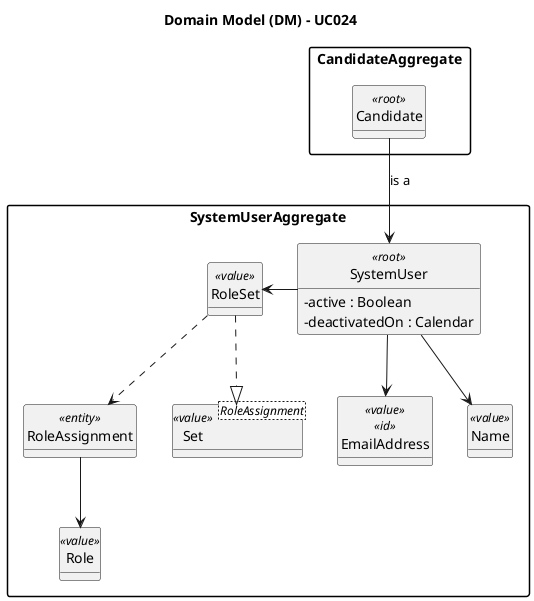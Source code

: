 @startuml
skinparam packageStyle rectangle
skinparam shadowing false

skinparam classAttributeIconSize 0

hide circle
hide methods

title Domain Model (DM) - UC024

package SystemUserAggregate {
    class EmailAddress <<value>> <<id>>

    class SystemUser <<root>> {
        - active : Boolean
        - deactivatedOn : Calendar
    }

    class Name <<value>>

    class RoleSet <<value>>

    class RoleAssignment <<entity>>

    class Role <<value>>

    class RoleSet <<value>>

    class Set<RoleAssignment> <<value>>
}

package CandidateAggregate {
    class Candidate <<root>>
}

SystemUser --> Name
SystemUser --> EmailAddress
SystemUser --left-> RoleSet
RoleSet ..|> Set
RoleSet .down.> RoleAssignment
Role <-up- RoleAssignment

Candidate --> SystemUser: is a

@enduml